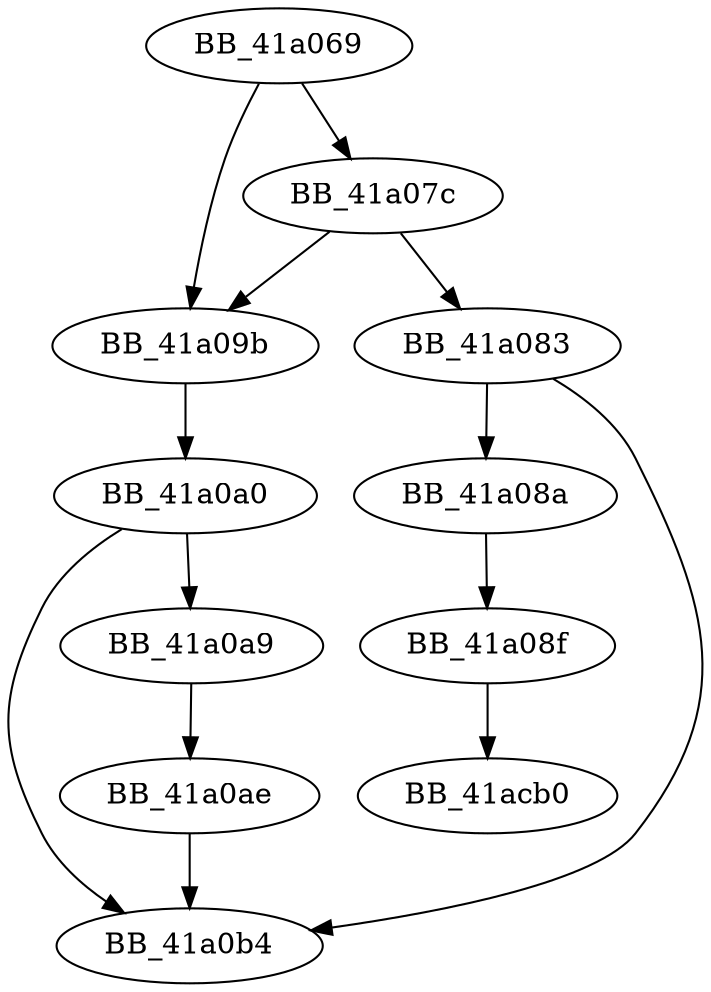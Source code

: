 DiGraph ___FrameUnwindFilter{
BB_41a069->BB_41a07c
BB_41a069->BB_41a09b
BB_41a07c->BB_41a083
BB_41a07c->BB_41a09b
BB_41a083->BB_41a08a
BB_41a083->BB_41a0b4
BB_41a08a->BB_41a08f
BB_41a08f->BB_41acb0
BB_41a09b->BB_41a0a0
BB_41a0a0->BB_41a0a9
BB_41a0a0->BB_41a0b4
BB_41a0a9->BB_41a0ae
BB_41a0ae->BB_41a0b4
}
